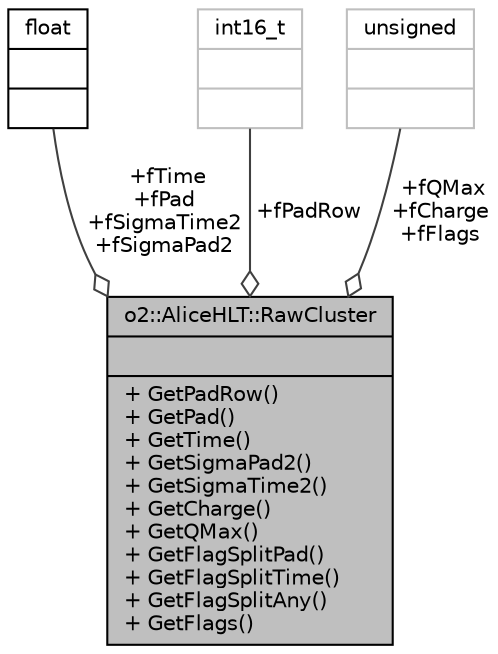digraph "o2::AliceHLT::RawCluster"
{
 // INTERACTIVE_SVG=YES
  bgcolor="transparent";
  edge [fontname="Helvetica",fontsize="10",labelfontname="Helvetica",labelfontsize="10"];
  node [fontname="Helvetica",fontsize="10",shape=record];
  Node1 [label="{o2::AliceHLT::RawCluster\n||+ GetPadRow()\l+ GetPad()\l+ GetTime()\l+ GetSigmaPad2()\l+ GetSigmaTime2()\l+ GetCharge()\l+ GetQMax()\l+ GetFlagSplitPad()\l+ GetFlagSplitTime()\l+ GetFlagSplitAny()\l+ GetFlags()\l}",height=0.2,width=0.4,color="black", fillcolor="grey75", style="filled", fontcolor="black"];
  Node2 -> Node1 [color="grey25",fontsize="10",style="solid",label=" +fTime\n+fPad\n+fSigmaTime2\n+fSigmaPad2" ,arrowhead="odiamond",fontname="Helvetica"];
  Node2 [label="{float\n||}",height=0.2,width=0.4,color="black",URL="$d4/dc3/classfloat.html"];
  Node3 -> Node1 [color="grey25",fontsize="10",style="solid",label=" +fPadRow" ,arrowhead="odiamond",fontname="Helvetica"];
  Node3 [label="{int16_t\n||}",height=0.2,width=0.4,color="grey75"];
  Node4 -> Node1 [color="grey25",fontsize="10",style="solid",label=" +fQMax\n+fCharge\n+fFlags" ,arrowhead="odiamond",fontname="Helvetica"];
  Node4 [label="{unsigned\n||}",height=0.2,width=0.4,color="grey75"];
}
